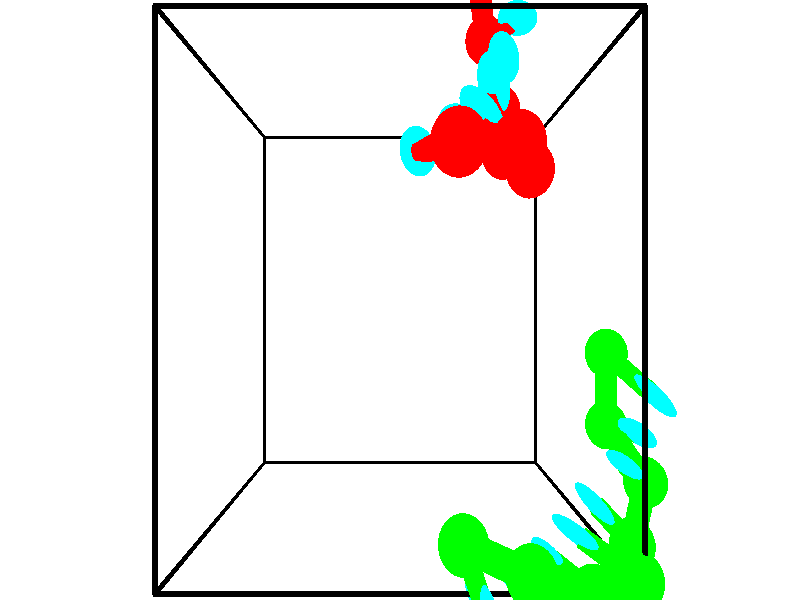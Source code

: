 // switches for output
#declare DRAW_BASES = 1; // possible values are 0, 1; only relevant for DNA ribbons
#declare DRAW_BASES_TYPE = 3; // possible values are 1, 2, 3; only relevant for DNA ribbons
#declare DRAW_FOG = 0; // set to 1 to enable fog

#include "colors.inc"

#include "transforms.inc"
background { rgb <1, 1, 1>}

#default {
   normal{
       ripples 0.25
       frequency 0.20
       turbulence 0.2
       lambda 5
   }
	finish {
		phong 0.1
		phong_size 40.
	}
}

// original window dimensions: 1024x640


// camera settings

camera {
	sky <-0, 1, 0>
	up <-0, 1, 0>
	right 1.6 * <1, 0, 0>
	location <2.5, 2.5, 11.1562>
	look_at <2.5, 2.5, 2.5>
	direction <0, 0, -8.6562>
	angle 67.0682
}


# declare cpy_camera_pos = <2.5, 2.5, 11.1562>;
# if (DRAW_FOG = 1)
fog {
	fog_type 2
	up vnormalize(cpy_camera_pos)
	color rgbt<1,1,1,0.3>
	distance 1e-5
	fog_alt 3e-3
	fog_offset 4
}
# end


// LIGHTS

# declare lum = 6;
global_settings {
	ambient_light rgb lum * <0.05, 0.05, 0.05>
	max_trace_level 15
}# declare cpy_direct_light_amount = 0.25;
light_source
{	1000 * <-1, -1, 1>,
	rgb lum * cpy_direct_light_amount
	parallel
}

light_source
{	1000 * <1, 1, -1>,
	rgb lum * cpy_direct_light_amount
	parallel
}

// strand 0

// nucleotide -1

// particle -1
sphere {
	<3.003459, 3.621047, 6.018954> 0.250000
	pigment { color rgbt <1,0,0,0> }
	no_shadow
}
cylinder {
	<2.809134, 3.653984, 5.670883>,  <2.692539, 3.673746, 5.462041>, 0.100000
	pigment { color rgbt <1,0,0,0> }
	no_shadow
}
cylinder {
	<2.809134, 3.653984, 5.670883>,  <3.003459, 3.621047, 6.018954>, 0.100000
	pigment { color rgbt <1,0,0,0> }
	no_shadow
}

// particle -1
sphere {
	<2.809134, 3.653984, 5.670883> 0.100000
	pigment { color rgbt <1,0,0,0> }
	no_shadow
}
sphere {
	0, 1
	scale<0.080000,0.200000,0.300000>
	matrix <0.836193, 0.333651, -0.435268,
		0.254495, -0.939094, -0.230945,
		-0.485812, 0.082341, -0.870176,
		2.663390, 3.678686, 5.409830>
	pigment { color rgbt <0,1,1,0> }
	no_shadow
}
cylinder {
	<3.600875, 3.713401, 5.577033>,  <3.003459, 3.621047, 6.018954>, 0.130000
	pigment { color rgbt <1,0,0,0> }
	no_shadow
}

// nucleotide -1

// particle -1
sphere {
	<3.600875, 3.713401, 5.577033> 0.250000
	pigment { color rgbt <1,0,0,0> }
	no_shadow
}
cylinder {
	<3.322351, 3.841194, 5.319946>,  <3.155237, 3.917870, 5.165694>, 0.100000
	pigment { color rgbt <1,0,0,0> }
	no_shadow
}
cylinder {
	<3.322351, 3.841194, 5.319946>,  <3.600875, 3.713401, 5.577033>, 0.100000
	pigment { color rgbt <1,0,0,0> }
	no_shadow
}

// particle -1
sphere {
	<3.322351, 3.841194, 5.319946> 0.100000
	pigment { color rgbt <1,0,0,0> }
	no_shadow
}
sphere {
	0, 1
	scale<0.080000,0.200000,0.300000>
	matrix <0.703145, 0.483314, -0.521531,
		0.144013, -0.815070, -0.561178,
		-0.696310, 0.319482, -0.642716,
		3.113458, 3.937039, 5.127131>
	pigment { color rgbt <0,1,1,0> }
	no_shadow
}
cylinder {
	<3.854572, 3.632598, 4.874095>,  <3.600875, 3.713401, 5.577033>, 0.130000
	pigment { color rgbt <1,0,0,0> }
	no_shadow
}

// nucleotide -1

// particle -1
sphere {
	<3.854572, 3.632598, 4.874095> 0.250000
	pigment { color rgbt <1,0,0,0> }
	no_shadow
}
cylinder {
	<3.570045, 3.913433, 4.860840>,  <3.399329, 4.081934, 4.852887>, 0.100000
	pigment { color rgbt <1,0,0,0> }
	no_shadow
}
cylinder {
	<3.570045, 3.913433, 4.860840>,  <3.854572, 3.632598, 4.874095>, 0.100000
	pigment { color rgbt <1,0,0,0> }
	no_shadow
}

// particle -1
sphere {
	<3.570045, 3.913433, 4.860840> 0.100000
	pigment { color rgbt <1,0,0,0> }
	no_shadow
}
sphere {
	0, 1
	scale<0.080000,0.200000,0.300000>
	matrix <0.612328, 0.595851, -0.519630,
		-0.345081, -0.389914, -0.853748,
		-0.711318, 0.702089, -0.033138,
		3.356650, 4.124060, 4.850898>
	pigment { color rgbt <0,1,1,0> }
	no_shadow
}
cylinder {
	<3.695840, 3.909904, 4.186058>,  <3.854572, 3.632598, 4.874095>, 0.130000
	pigment { color rgbt <1,0,0,0> }
	no_shadow
}

// nucleotide -1

// particle -1
sphere {
	<3.695840, 3.909904, 4.186058> 0.250000
	pigment { color rgbt <1,0,0,0> }
	no_shadow
}
cylinder {
	<3.595531, 4.227734, 4.407242>,  <3.535345, 4.418431, 4.539952>, 0.100000
	pigment { color rgbt <1,0,0,0> }
	no_shadow
}
cylinder {
	<3.595531, 4.227734, 4.407242>,  <3.695840, 3.909904, 4.186058>, 0.100000
	pigment { color rgbt <1,0,0,0> }
	no_shadow
}

// particle -1
sphere {
	<3.595531, 4.227734, 4.407242> 0.100000
	pigment { color rgbt <1,0,0,0> }
	no_shadow
}
sphere {
	0, 1
	scale<0.080000,0.200000,0.300000>
	matrix <0.627359, 0.568420, -0.532277,
		-0.737247, 0.213424, -0.641028,
		-0.250773, 0.794575, 0.552960,
		3.520298, 4.466106, 4.573130>
	pigment { color rgbt <0,1,1,0> }
	no_shadow
}
cylinder {
	<3.731687, 4.452012, 3.700621>,  <3.695840, 3.909904, 4.186058>, 0.130000
	pigment { color rgbt <1,0,0,0> }
	no_shadow
}

// nucleotide -1

// particle -1
sphere {
	<3.731687, 4.452012, 3.700621> 0.250000
	pigment { color rgbt <1,0,0,0> }
	no_shadow
}
cylinder {
	<3.698800, 4.642231, 4.050957>,  <3.679068, 4.756362, 4.261158>, 0.100000
	pigment { color rgbt <1,0,0,0> }
	no_shadow
}
cylinder {
	<3.698800, 4.642231, 4.050957>,  <3.731687, 4.452012, 3.700621>, 0.100000
	pigment { color rgbt <1,0,0,0> }
	no_shadow
}

// particle -1
sphere {
	<3.698800, 4.642231, 4.050957> 0.100000
	pigment { color rgbt <1,0,0,0> }
	no_shadow
}
sphere {
	0, 1
	scale<0.080000,0.200000,0.300000>
	matrix <0.604443, 0.722526, -0.335565,
		-0.792394, 0.501807, -0.346845,
		-0.082216, 0.475548, 0.875839,
		3.674135, 4.784895, 4.313709>
	pigment { color rgbt <0,1,1,0> }
	no_shadow
}
cylinder {
	<3.574920, 5.219780, 3.560459>,  <3.731687, 4.452012, 3.700621>, 0.130000
	pigment { color rgbt <1,0,0,0> }
	no_shadow
}

// nucleotide -1

// particle -1
sphere {
	<3.574920, 5.219780, 3.560459> 0.250000
	pigment { color rgbt <1,0,0,0> }
	no_shadow
}
cylinder {
	<3.731611, 5.210224, 3.928368>,  <3.825626, 5.204491, 4.149113>, 0.100000
	pigment { color rgbt <1,0,0,0> }
	no_shadow
}
cylinder {
	<3.731611, 5.210224, 3.928368>,  <3.574920, 5.219780, 3.560459>, 0.100000
	pigment { color rgbt <1,0,0,0> }
	no_shadow
}

// particle -1
sphere {
	<3.731611, 5.210224, 3.928368> 0.100000
	pigment { color rgbt <1,0,0,0> }
	no_shadow
}
sphere {
	0, 1
	scale<0.080000,0.200000,0.300000>
	matrix <0.456301, 0.873111, -0.171661,
		-0.798961, 0.486937, 0.352923,
		0.391729, -0.023889, 0.919770,
		3.849130, 5.203057, 4.204299>
	pigment { color rgbt <0,1,1,0> }
	no_shadow
}
cylinder {
	<3.425040, 5.841661, 3.928535>,  <3.574920, 5.219780, 3.560459>, 0.130000
	pigment { color rgbt <1,0,0,0> }
	no_shadow
}

// nucleotide -1

// particle -1
sphere {
	<3.425040, 5.841661, 3.928535> 0.250000
	pigment { color rgbt <1,0,0,0> }
	no_shadow
}
cylinder {
	<3.750574, 5.692486, 4.106789>,  <3.945895, 5.602981, 4.213741>, 0.100000
	pigment { color rgbt <1,0,0,0> }
	no_shadow
}
cylinder {
	<3.750574, 5.692486, 4.106789>,  <3.425040, 5.841661, 3.928535>, 0.100000
	pigment { color rgbt <1,0,0,0> }
	no_shadow
}

// particle -1
sphere {
	<3.750574, 5.692486, 4.106789> 0.100000
	pigment { color rgbt <1,0,0,0> }
	no_shadow
}
sphere {
	0, 1
	scale<0.080000,0.200000,0.300000>
	matrix <0.439511, 0.896718, -0.052216,
		-0.380134, 0.238356, 0.893691,
		0.813836, -0.372938, 0.445633,
		3.994725, 5.580605, 4.240479>
	pigment { color rgbt <0,1,1,0> }
	no_shadow
}
cylinder {
	<3.560759, 6.276677, 4.557897>,  <3.425040, 5.841661, 3.928535>, 0.130000
	pigment { color rgbt <1,0,0,0> }
	no_shadow
}

// nucleotide -1

// particle -1
sphere {
	<3.560759, 6.276677, 4.557897> 0.250000
	pigment { color rgbt <1,0,0,0> }
	no_shadow
}
cylinder {
	<3.894417, 6.097855, 4.428688>,  <4.094612, 5.990561, 4.351162>, 0.100000
	pigment { color rgbt <1,0,0,0> }
	no_shadow
}
cylinder {
	<3.894417, 6.097855, 4.428688>,  <3.560759, 6.276677, 4.557897>, 0.100000
	pigment { color rgbt <1,0,0,0> }
	no_shadow
}

// particle -1
sphere {
	<3.894417, 6.097855, 4.428688> 0.100000
	pigment { color rgbt <1,0,0,0> }
	no_shadow
}
sphere {
	0, 1
	scale<0.080000,0.200000,0.300000>
	matrix <0.468217, 0.883508, -0.013670,
		0.291504, -0.139842, 0.946293,
		0.834145, -0.447055, -0.323022,
		4.144661, 5.963738, 4.331781>
	pigment { color rgbt <0,1,1,0> }
	no_shadow
}
// strand 1

// nucleotide -1

// particle -1
sphere {
	<5.027420, 1.956261, 3.752969> 0.250000
	pigment { color rgbt <0,1,0,0> }
	no_shadow
}
cylinder {
	<5.260353, 1.741386, 3.997040>,  <5.400113, 1.612461, 4.143483>, 0.100000
	pigment { color rgbt <0,1,0,0> }
	no_shadow
}
cylinder {
	<5.260353, 1.741386, 3.997040>,  <5.027420, 1.956261, 3.752969>, 0.100000
	pigment { color rgbt <0,1,0,0> }
	no_shadow
}

// particle -1
sphere {
	<5.260353, 1.741386, 3.997040> 0.100000
	pigment { color rgbt <0,1,0,0> }
	no_shadow
}
sphere {
	0, 1
	scale<0.080000,0.200000,0.300000>
	matrix <-0.713836, -0.697043, 0.067600,
		0.389007, -0.474933, -0.789375,
		0.582334, -0.537188, 0.610178,
		5.435053, 1.580230, 4.180093>
	pigment { color rgbt <0,1,1,0> }
	no_shadow
}
cylinder {
	<5.093458, 1.186294, 3.553429>,  <5.027420, 1.956261, 3.752969>, 0.130000
	pigment { color rgbt <0,1,0,0> }
	no_shadow
}

// nucleotide -1

// particle -1
sphere {
	<5.093458, 1.186294, 3.553429> 0.250000
	pigment { color rgbt <0,1,0,0> }
	no_shadow
}
cylinder {
	<5.161535, 1.212349, 3.946732>,  <5.202382, 1.227982, 4.182713>, 0.100000
	pigment { color rgbt <0,1,0,0> }
	no_shadow
}
cylinder {
	<5.161535, 1.212349, 3.946732>,  <5.093458, 1.186294, 3.553429>, 0.100000
	pigment { color rgbt <0,1,0,0> }
	no_shadow
}

// particle -1
sphere {
	<5.161535, 1.212349, 3.946732> 0.100000
	pigment { color rgbt <0,1,0,0> }
	no_shadow
}
sphere {
	0, 1
	scale<0.080000,0.200000,0.300000>
	matrix <-0.644752, -0.747222, 0.161103,
		0.745204, -0.661375, -0.085175,
		0.170194, 0.065138, 0.983255,
		5.212594, 1.231890, 4.241708>
	pigment { color rgbt <0,1,1,0> }
	no_shadow
}
cylinder {
	<5.440103, 0.682050, 3.922803>,  <5.093458, 1.186294, 3.553429>, 0.130000
	pigment { color rgbt <0,1,0,0> }
	no_shadow
}

// nucleotide -1

// particle -1
sphere {
	<5.440103, 0.682050, 3.922803> 0.250000
	pigment { color rgbt <0,1,0,0> }
	no_shadow
}
cylinder {
	<5.197348, 0.843292, 4.196793>,  <5.051694, 0.940038, 4.361187>, 0.100000
	pigment { color rgbt <0,1,0,0> }
	no_shadow
}
cylinder {
	<5.197348, 0.843292, 4.196793>,  <5.440103, 0.682050, 3.922803>, 0.100000
	pigment { color rgbt <0,1,0,0> }
	no_shadow
}

// particle -1
sphere {
	<5.197348, 0.843292, 4.196793> 0.100000
	pigment { color rgbt <0,1,0,0> }
	no_shadow
}
sphere {
	0, 1
	scale<0.080000,0.200000,0.300000>
	matrix <-0.501437, -0.862859, 0.063518,
		0.616642, -0.304923, 0.725793,
		-0.606889, 0.403107, 0.684975,
		5.015281, 0.964224, 4.402285>
	pigment { color rgbt <0,1,1,0> }
	no_shadow
}
cylinder {
	<5.169726, 0.159479, 4.216809>,  <5.440103, 0.682050, 3.922803>, 0.130000
	pigment { color rgbt <0,1,0,0> }
	no_shadow
}

// nucleotide -1

// particle -1
sphere {
	<5.169726, 0.159479, 4.216809> 0.250000
	pigment { color rgbt <0,1,0,0> }
	no_shadow
}
cylinder {
	<4.885265, 0.414986, 4.334274>,  <4.714589, 0.568290, 4.404754>, 0.100000
	pigment { color rgbt <0,1,0,0> }
	no_shadow
}
cylinder {
	<4.885265, 0.414986, 4.334274>,  <5.169726, 0.159479, 4.216809>, 0.100000
	pigment { color rgbt <0,1,0,0> }
	no_shadow
}

// particle -1
sphere {
	<4.885265, 0.414986, 4.334274> 0.100000
	pigment { color rgbt <0,1,0,0> }
	no_shadow
}
sphere {
	0, 1
	scale<0.080000,0.200000,0.300000>
	matrix <-0.660457, -0.750167, 0.032337,
		0.240953, -0.170956, 0.955362,
		-0.711152, 0.638767, 0.293664,
		4.671920, 0.606616, 4.422373>
	pigment { color rgbt <0,1,1,0> }
	no_shadow
}
cylinder {
	<4.955593, 0.100122, 4.946016>,  <5.169726, 0.159479, 4.216809>, 0.130000
	pigment { color rgbt <0,1,0,0> }
	no_shadow
}

// nucleotide -1

// particle -1
sphere {
	<4.955593, 0.100122, 4.946016> 0.250000
	pigment { color rgbt <0,1,0,0> }
	no_shadow
}
cylinder {
	<4.650936, 0.258911, 4.741150>,  <4.468142, 0.354185, 4.618230>, 0.100000
	pigment { color rgbt <0,1,0,0> }
	no_shadow
}
cylinder {
	<4.650936, 0.258911, 4.741150>,  <4.955593, 0.100122, 4.946016>, 0.100000
	pigment { color rgbt <0,1,0,0> }
	no_shadow
}

// particle -1
sphere {
	<4.650936, 0.258911, 4.741150> 0.100000
	pigment { color rgbt <0,1,0,0> }
	no_shadow
}
sphere {
	0, 1
	scale<0.080000,0.200000,0.300000>
	matrix <-0.559452, -0.801660, 0.210605,
		-0.326978, 0.446938, 0.832665,
		-0.761642, 0.396973, -0.512166,
		4.422443, 0.378003, 4.587500>
	pigment { color rgbt <0,1,1,0> }
	no_shadow
}
cylinder {
	<4.374836, 0.128569, 5.370682>,  <4.955593, 0.100122, 4.946016>, 0.130000
	pigment { color rgbt <0,1,0,0> }
	no_shadow
}

// nucleotide -1

// particle -1
sphere {
	<4.374836, 0.128569, 5.370682> 0.250000
	pigment { color rgbt <0,1,0,0> }
	no_shadow
}
cylinder {
	<4.217588, 0.170715, 5.005310>,  <4.123240, 0.196003, 4.786087>, 0.100000
	pigment { color rgbt <0,1,0,0> }
	no_shadow
}
cylinder {
	<4.217588, 0.170715, 5.005310>,  <4.374836, 0.128569, 5.370682>, 0.100000
	pigment { color rgbt <0,1,0,0> }
	no_shadow
}

// particle -1
sphere {
	<4.217588, 0.170715, 5.005310> 0.100000
	pigment { color rgbt <0,1,0,0> }
	no_shadow
}
sphere {
	0, 1
	scale<0.080000,0.200000,0.300000>
	matrix <-0.788744, -0.549227, 0.276102,
		-0.472590, 0.829004, 0.299017,
		-0.393118, 0.105365, -0.913431,
		4.099653, 0.202325, 4.731281>
	pigment { color rgbt <0,1,1,0> }
	no_shadow
}
cylinder {
	<3.746959, 0.324534, 5.464783>,  <4.374836, 0.128569, 5.370682>, 0.130000
	pigment { color rgbt <0,1,0,0> }
	no_shadow
}

// nucleotide -1

// particle -1
sphere {
	<3.746959, 0.324534, 5.464783> 0.250000
	pigment { color rgbt <0,1,0,0> }
	no_shadow
}
cylinder {
	<3.721367, 0.168221, 5.097481>,  <3.706012, 0.074432, 4.877099>, 0.100000
	pigment { color rgbt <0,1,0,0> }
	no_shadow
}
cylinder {
	<3.721367, 0.168221, 5.097481>,  <3.746959, 0.324534, 5.464783>, 0.100000
	pigment { color rgbt <0,1,0,0> }
	no_shadow
}

// particle -1
sphere {
	<3.721367, 0.168221, 5.097481> 0.100000
	pigment { color rgbt <0,1,0,0> }
	no_shadow
}
sphere {
	0, 1
	scale<0.080000,0.200000,0.300000>
	matrix <-0.783420, -0.550323, 0.288788,
		-0.618191, 0.737857, -0.270938,
		-0.063981, -0.390784, -0.918256,
		3.702173, 0.050985, 4.822004>
	pigment { color rgbt <0,1,1,0> }
	no_shadow
}
cylinder {
	<3.121192, 0.502897, 5.256814>,  <3.746959, 0.324534, 5.464783>, 0.130000
	pigment { color rgbt <0,1,0,0> }
	no_shadow
}

// nucleotide -1

// particle -1
sphere {
	<3.121192, 0.502897, 5.256814> 0.250000
	pigment { color rgbt <0,1,0,0> }
	no_shadow
}
cylinder {
	<3.247353, 0.170067, 5.074310>,  <3.323049, -0.029631, 4.964808>, 0.100000
	pigment { color rgbt <0,1,0,0> }
	no_shadow
}
cylinder {
	<3.247353, 0.170067, 5.074310>,  <3.121192, 0.502897, 5.256814>, 0.100000
	pigment { color rgbt <0,1,0,0> }
	no_shadow
}

// particle -1
sphere {
	<3.247353, 0.170067, 5.074310> 0.100000
	pigment { color rgbt <0,1,0,0> }
	no_shadow
}
sphere {
	0, 1
	scale<0.080000,0.200000,0.300000>
	matrix <-0.701108, -0.528336, 0.478862,
		-0.639508, 0.168853, -0.750012,
		0.315401, -0.832076, -0.456259,
		3.341973, -0.079556, 4.937433>
	pigment { color rgbt <0,1,1,0> }
	no_shadow
}
// box output
cylinder {
	<0.000000, 0.000000, 0.000000>,  <5.000000, 0.000000, 0.000000>, 0.025000
	pigment { color rgbt <0,0,0,0> }
	no_shadow
}
cylinder {
	<0.000000, 0.000000, 0.000000>,  <0.000000, 5.000000, 0.000000>, 0.025000
	pigment { color rgbt <0,0,0,0> }
	no_shadow
}
cylinder {
	<0.000000, 0.000000, 0.000000>,  <0.000000, 0.000000, 5.000000>, 0.025000
	pigment { color rgbt <0,0,0,0> }
	no_shadow
}
cylinder {
	<5.000000, 5.000000, 5.000000>,  <0.000000, 5.000000, 5.000000>, 0.025000
	pigment { color rgbt <0,0,0,0> }
	no_shadow
}
cylinder {
	<5.000000, 5.000000, 5.000000>,  <5.000000, 0.000000, 5.000000>, 0.025000
	pigment { color rgbt <0,0,0,0> }
	no_shadow
}
cylinder {
	<5.000000, 5.000000, 5.000000>,  <5.000000, 5.000000, 0.000000>, 0.025000
	pigment { color rgbt <0,0,0,0> }
	no_shadow
}
cylinder {
	<0.000000, 0.000000, 5.000000>,  <0.000000, 5.000000, 5.000000>, 0.025000
	pigment { color rgbt <0,0,0,0> }
	no_shadow
}
cylinder {
	<0.000000, 0.000000, 5.000000>,  <5.000000, 0.000000, 5.000000>, 0.025000
	pigment { color rgbt <0,0,0,0> }
	no_shadow
}
cylinder {
	<5.000000, 5.000000, 0.000000>,  <0.000000, 5.000000, 0.000000>, 0.025000
	pigment { color rgbt <0,0,0,0> }
	no_shadow
}
cylinder {
	<5.000000, 5.000000, 0.000000>,  <5.000000, 0.000000, 0.000000>, 0.025000
	pigment { color rgbt <0,0,0,0> }
	no_shadow
}
cylinder {
	<5.000000, 0.000000, 5.000000>,  <5.000000, 0.000000, 0.000000>, 0.025000
	pigment { color rgbt <0,0,0,0> }
	no_shadow
}
cylinder {
	<0.000000, 5.000000, 0.000000>,  <0.000000, 5.000000, 5.000000>, 0.025000
	pigment { color rgbt <0,0,0,0> }
	no_shadow
}
// end of box output
